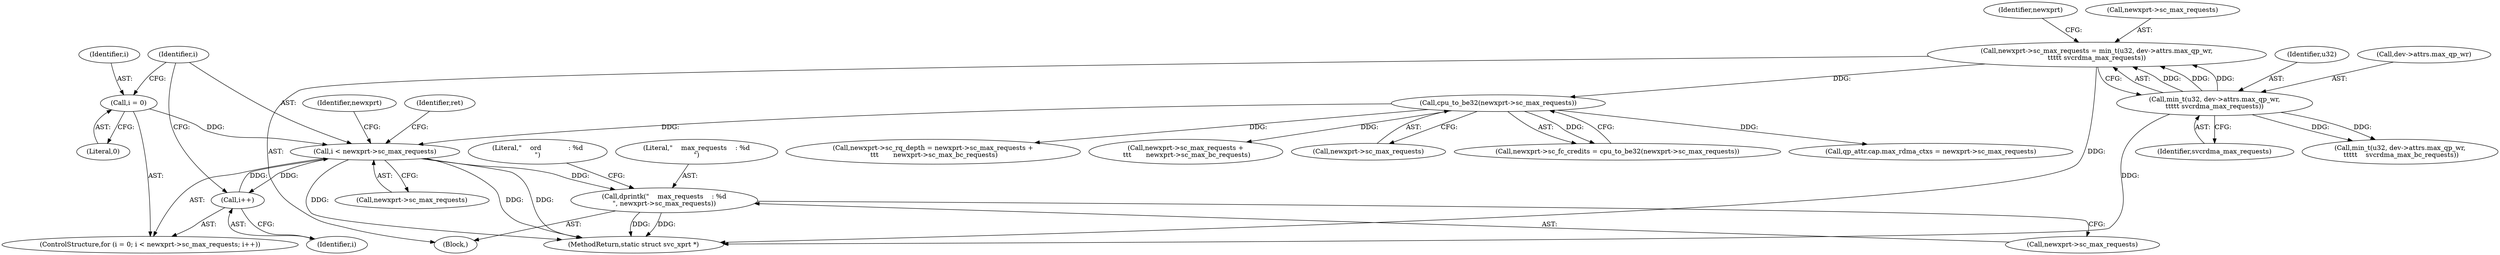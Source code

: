 digraph "0_linux_c70422f760c120480fee4de6c38804c72aa26bc1_44@pointer" {
"1000608" [label="(Call,i < newxprt->sc_max_requests)"];
"1000613" [label="(Call,i++)"];
"1000608" [label="(Call,i < newxprt->sc_max_requests)"];
"1000605" [label="(Call,i = 0)"];
"1000248" [label="(Call,cpu_to_be32(newxprt->sc_max_requests))"];
"1000232" [label="(Call,newxprt->sc_max_requests = min_t(u32, dev->attrs.max_qp_wr,\n\t\t\t\t\t svcrdma_max_requests))"];
"1000236" [label="(Call,min_t(u32, dev->attrs.max_qp_wr,\n\t\t\t\t\t svcrdma_max_requests))"];
"1000768" [label="(Call,dprintk(\"    max_requests    : %d\n\", newxprt->sc_max_requests))"];
"1000604" [label="(ControlStructure,for (i = 0; i < newxprt->sc_max_requests; i++))"];
"1000774" [label="(Literal,\"    ord             : %d\n\")"];
"1000232" [label="(Call,newxprt->sc_max_requests = min_t(u32, dev->attrs.max_qp_wr,\n\t\t\t\t\t svcrdma_max_requests))"];
"1000264" [label="(Call,newxprt->sc_rq_depth = newxprt->sc_max_requests +\n \t\t\t       newxprt->sc_max_bc_requests)"];
"1000246" [label="(Identifier,newxprt)"];
"1000113" [label="(Block,)"];
"1000243" [label="(Identifier,svcrdma_max_requests)"];
"1000268" [label="(Call,newxprt->sc_max_requests +\n \t\t\t       newxprt->sc_max_bc_requests)"];
"1000609" [label="(Identifier,i)"];
"1000768" [label="(Call,dprintk(\"    max_requests    : %d\n\", newxprt->sc_max_requests))"];
"1000244" [label="(Call,newxprt->sc_fc_credits = cpu_to_be32(newxprt->sc_max_requests))"];
"1000608" [label="(Call,i < newxprt->sc_max_requests)"];
"1000613" [label="(Call,i++)"];
"1000630" [label="(Identifier,newxprt)"];
"1000769" [label="(Literal,\"    max_requests    : %d\n\")"];
"1000605" [label="(Call,i = 0)"];
"1000606" [label="(Identifier,i)"];
"1000256" [label="(Call,min_t(u32, dev->attrs.max_qp_wr,\n \t\t\t\t\t    svcrdma_max_bc_requests))"];
"1000237" [label="(Identifier,u32)"];
"1000617" [label="(Identifier,ret)"];
"1000236" [label="(Call,min_t(u32, dev->attrs.max_qp_wr,\n\t\t\t\t\t svcrdma_max_requests))"];
"1000248" [label="(Call,cpu_to_be32(newxprt->sc_max_requests))"];
"1000233" [label="(Call,newxprt->sc_max_requests)"];
"1000607" [label="(Literal,0)"];
"1000817" [label="(MethodReturn,static struct svc_xprt *)"];
"1000405" [label="(Call,qp_attr.cap.max_rdma_ctxs = newxprt->sc_max_requests)"];
"1000238" [label="(Call,dev->attrs.max_qp_wr)"];
"1000610" [label="(Call,newxprt->sc_max_requests)"];
"1000770" [label="(Call,newxprt->sc_max_requests)"];
"1000614" [label="(Identifier,i)"];
"1000249" [label="(Call,newxprt->sc_max_requests)"];
"1000608" -> "1000604"  [label="AST: "];
"1000608" -> "1000610"  [label="CFG: "];
"1000609" -> "1000608"  [label="AST: "];
"1000610" -> "1000608"  [label="AST: "];
"1000617" -> "1000608"  [label="CFG: "];
"1000630" -> "1000608"  [label="CFG: "];
"1000608" -> "1000817"  [label="DDG: "];
"1000608" -> "1000817"  [label="DDG: "];
"1000608" -> "1000817"  [label="DDG: "];
"1000613" -> "1000608"  [label="DDG: "];
"1000605" -> "1000608"  [label="DDG: "];
"1000248" -> "1000608"  [label="DDG: "];
"1000608" -> "1000613"  [label="DDG: "];
"1000608" -> "1000768"  [label="DDG: "];
"1000613" -> "1000604"  [label="AST: "];
"1000613" -> "1000614"  [label="CFG: "];
"1000614" -> "1000613"  [label="AST: "];
"1000609" -> "1000613"  [label="CFG: "];
"1000605" -> "1000604"  [label="AST: "];
"1000605" -> "1000607"  [label="CFG: "];
"1000606" -> "1000605"  [label="AST: "];
"1000607" -> "1000605"  [label="AST: "];
"1000609" -> "1000605"  [label="CFG: "];
"1000248" -> "1000244"  [label="AST: "];
"1000248" -> "1000249"  [label="CFG: "];
"1000249" -> "1000248"  [label="AST: "];
"1000244" -> "1000248"  [label="CFG: "];
"1000248" -> "1000244"  [label="DDG: "];
"1000232" -> "1000248"  [label="DDG: "];
"1000248" -> "1000264"  [label="DDG: "];
"1000248" -> "1000268"  [label="DDG: "];
"1000248" -> "1000405"  [label="DDG: "];
"1000232" -> "1000113"  [label="AST: "];
"1000232" -> "1000236"  [label="CFG: "];
"1000233" -> "1000232"  [label="AST: "];
"1000236" -> "1000232"  [label="AST: "];
"1000246" -> "1000232"  [label="CFG: "];
"1000232" -> "1000817"  [label="DDG: "];
"1000236" -> "1000232"  [label="DDG: "];
"1000236" -> "1000232"  [label="DDG: "];
"1000236" -> "1000232"  [label="DDG: "];
"1000236" -> "1000243"  [label="CFG: "];
"1000237" -> "1000236"  [label="AST: "];
"1000238" -> "1000236"  [label="AST: "];
"1000243" -> "1000236"  [label="AST: "];
"1000236" -> "1000817"  [label="DDG: "];
"1000236" -> "1000256"  [label="DDG: "];
"1000236" -> "1000256"  [label="DDG: "];
"1000768" -> "1000113"  [label="AST: "];
"1000768" -> "1000770"  [label="CFG: "];
"1000769" -> "1000768"  [label="AST: "];
"1000770" -> "1000768"  [label="AST: "];
"1000774" -> "1000768"  [label="CFG: "];
"1000768" -> "1000817"  [label="DDG: "];
"1000768" -> "1000817"  [label="DDG: "];
}
